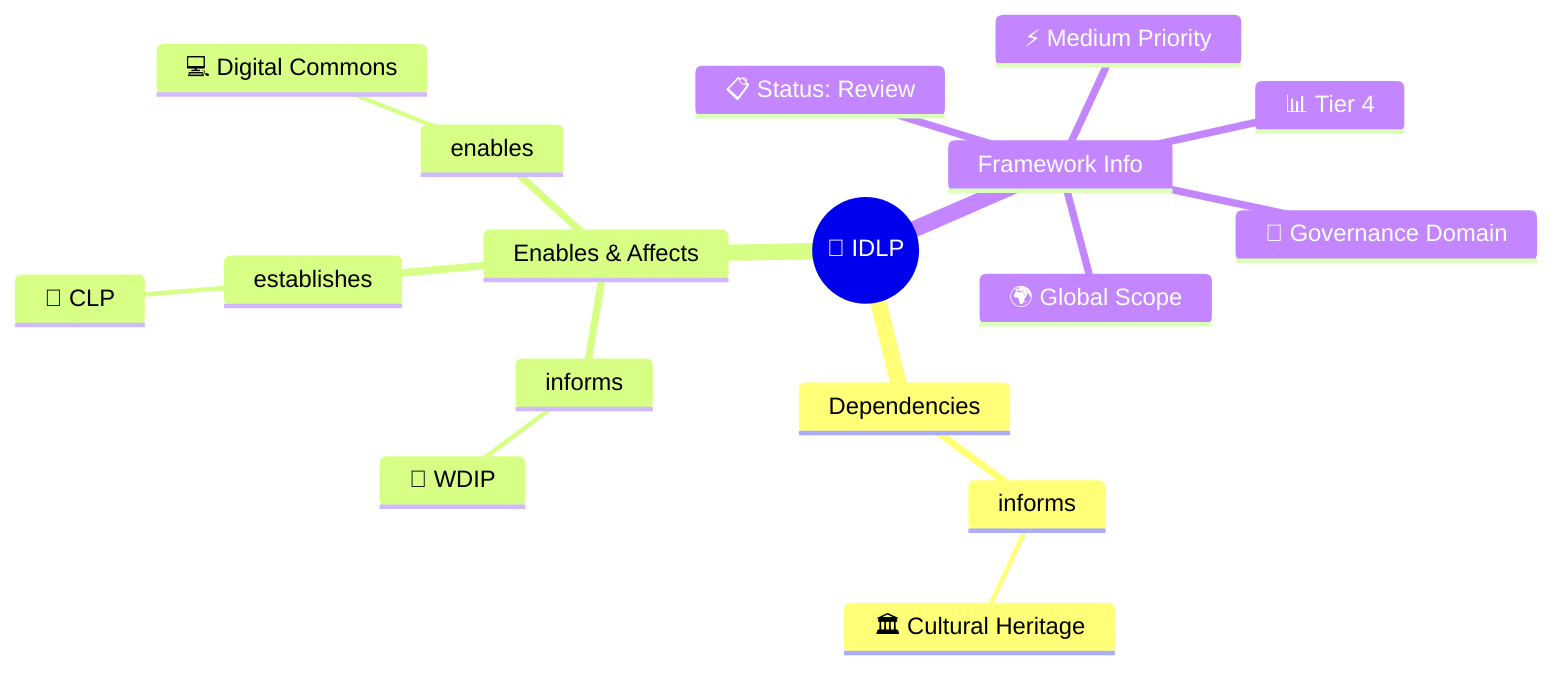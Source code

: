 mindmap
  root(("🧘 IDLP"))
    Dependencies
      informs
        🏛️ Cultural Heritage
    Enables & Affects
      informs
        🧭 WDIP
      establishes
        🔄 CLP
      enables
        💻 Digital Commons
    Framework Info
      📊 Tier 4
      🎯 Governance Domain
      🌍 Global Scope
      ⚡ Medium Priority
      📋 Status: Review